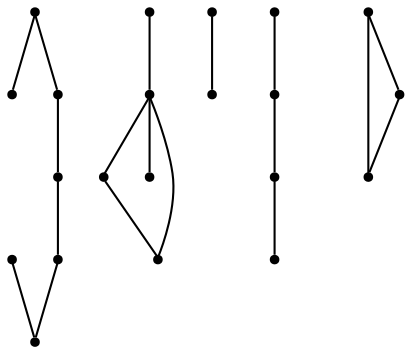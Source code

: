 graph {
  node [shape=point,comment="{\"directed\":false,\"doi\":\"10.1007/978-3-642-11805-0_10\",\"figure\":\"8 (1)\"}"]

  v0 [pos="1186.382218560507,1388.1206589091903"]
  v1 [pos="1119.4574702063271,1388.1206589091903"]
  v2 [pos="1161.2384941633356,1582.6914192546496"]
  v3 [pos="1136.157409171171,1532.4855814847076"]
  v4 [pos="1186.382218560507,1459.2714894728224"]
  v5 [pos="1161.2384941633356,1607.8255187294696"]
  v6 [pos="1136.157409171171,1482.2799027182834"]
  v7 [pos="1119.4574702063271,1321.158839624578"]
  v8 [pos="1186.382218560507,1321.158839624578"]
  v9 [pos="1085.932504343432,1507.4140339938074"]
  v10 [pos="1085.932504343432,1632.9595864035864"]
  v11 [pos="985.4828378455583,1321.158839624578"]
  v12 [pos="1010.5639864633249,1607.8255187294696"]
  v13 [pos="1010.5639864633249,1459.2714894728224"]
  v14 [pos="918.4329697453697,1354.608473274924"]
  v15 [pos="985.4828378455583,1388.1206589091908"]
  v16 [pos="985.4828378455583,1532.4855814847076"]
  v17 [pos="935.1954367704169,1482.2799027182834"]
  v18 [pos="960.3391293547875,1582.6914192546496"]
  v19 [pos="910.0517441860464,1507.4140339938074"]
  v20 [pos="910.0517441860464,1632.9595864035864"]

  v0 -- v1 [id="-1",pos="1186.382218560507,1388.1206589091903 1119.4574702063271,1388.1206589091903 1119.4574702063271,1388.1206589091903 1119.4574702063271,1388.1206589091903"]
  v20 -- v19 [id="-2",pos="910.0517441860464,1632.9595864035864 910.0517441860464,1507.4140339938074 910.0517441860464,1507.4140339938074 910.0517441860464,1507.4140339938074"]
  v19 -- v12 [id="-3",pos="910.0517441860464,1507.4140339938074 1010.5639864633249,1607.8255187294696 1010.5639864633249,1607.8255187294696 1010.5639864633249,1607.8255187294696"]
  v14 -- v15 [id="-4",pos="918.4329697453697,1354.608473274924 985.4828378455583,1388.1206589091908 985.4828378455583,1388.1206589091908 985.4828378455583,1388.1206589091908"]
  v17 -- v18 [id="-5",pos="935.1954367704169,1482.2799027182834 960.3391293547875,1582.6914192546496 960.3391293547875,1582.6914192546496 960.3391293547875,1582.6914192546496"]
  v18 -- v16 [id="-6",pos="960.3391293547875,1582.6914192546496 985.4828378455583,1532.4855814847076 985.4828378455583,1532.4855814847076 985.4828378455583,1532.4855814847076"]
  v17 -- v16 [id="-7",pos="935.1954367704169,1482.2799027182834 960.330794400947,1557.5947810086334 960.330794400947,1557.5947810086334 960.330794400947,1557.5947810086334 985.4828378455583,1532.4855814847076 985.4828378455583,1532.4855814847076 985.4828378455583,1532.4855814847076"]
  v15 -- v1 [id="-8",pos="985.4828378455583,1388.1206589091908 1052.4284713035406,1354.6376027193933 1052.4284713035406,1354.6376027193933 1052.4284713035406,1354.6376027193933 1119.4574702063271,1388.1206589091903 1119.4574702063271,1388.1206589091903 1119.4574702063271,1388.1206589091903"]
  v11 -- v14 [id="-9",pos="985.4828378455583,1321.158839624578 918.4329697453697,1354.608473274924 918.4329697453697,1354.608473274924 918.4329697453697,1354.608473274924"]
  v2 -- v3 [id="-10",pos="1161.2384941633356,1582.6914192546496 1136.157409171171,1532.4855814847076 1136.157409171171,1532.4855814847076 1136.157409171171,1532.4855814847076"]
  v2 -- v4 [id="-11",pos="1161.2384941633356,1582.6914192546496 1186.382218560507,1459.2714894728224 1186.382218560507,1459.2714894728224 1186.382218560507,1459.2714894728224"]
  v5 -- v2 [id="-12",pos="1161.2384941633356,1607.8255187294696 1161.2384941633356,1582.6914192546496 1161.2384941633356,1582.6914192546496 1161.2384941633356,1582.6914192546496"]
  v6 -- v2 [id="-13",pos="1136.157409171171,1482.2799027182834 1161.2384941633356,1582.6914192546496 1161.2384941633356,1582.6914192546496 1161.2384941633356,1582.6914192546496"]
  v3 -- v5 [id="-14",pos="1136.157409171171,1532.4855814847076 1111.0345857842024,1557.5947810086334 1111.0345857842024,1557.5947810086334 1111.0345857842024,1557.5947810086334 1161.2384941633356,1607.8255187294696 1161.2384941633356,1607.8255187294696 1161.2384941633356,1607.8255187294696"]
  v7 -- v8 [id="-15",pos="1119.4574702063271,1321.158839624578 1186.382218560507,1321.158839624578 1186.382218560507,1321.158839624578 1186.382218560507,1321.158839624578"]
  v7 -- v11 [id="-16",pos="1119.4574702063271,1321.158839624578 1052.4284713035406,1354.6376027193933 1052.4284713035406,1354.6376027193933 1052.4284713035406,1354.6376027193933 985.4828378455583,1321.158839624578 985.4828378455583,1321.158839624578 985.4828378455583,1321.158839624578"]
  v12 -- v13 [id="-17",pos="1010.5639864633249,1607.8255187294696 1010.5639864633249,1459.2714894728224 1010.5639864633249,1459.2714894728224 1010.5639864633249,1459.2714894728224"]
  v10 -- v9 [id="-20",pos="1085.932504343432,1632.9595864035864 1085.932504343432,1507.4140339938074 1085.932504343432,1507.4140339938074 1085.932504343432,1507.4140339938074"]
}